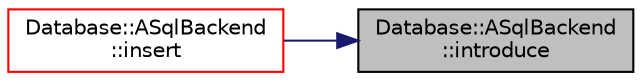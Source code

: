 digraph "Database::ASqlBackend::introduce"
{
 // LATEX_PDF_SIZE
  edge [fontname="Helvetica",fontsize="10",labelfontname="Helvetica",labelfontsize="10"];
  node [fontname="Helvetica",fontsize="10",shape=record];
  rankdir="RL";
  Node1 [label="Database::ASqlBackend\l::introduce",height=0.2,width=0.4,color="black", fillcolor="grey75", style="filled", fontcolor="black",tooltip="create new entry for photo in database"];
  Node1 -> Node2 [dir="back",color="midnightblue",fontsize="10",style="solid",fontname="Helvetica"];
  Node2 [label="Database::ASqlBackend\l::insert",height=0.2,width=0.4,color="red", fillcolor="white", style="filled",URL="$class_database_1_1_a_sql_backend.html#a1d64f8cd8f9f51280302d9d51f314138",tooltip="insert set of photos to database"];
}
